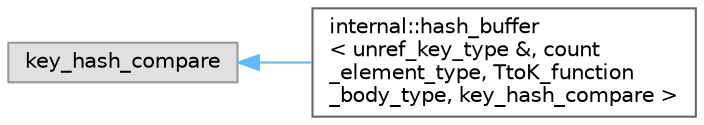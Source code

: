 digraph "类继承关系图"
{
 // LATEX_PDF_SIZE
  bgcolor="transparent";
  edge [fontname=Helvetica,fontsize=10,labelfontname=Helvetica,labelfontsize=10];
  node [fontname=Helvetica,fontsize=10,shape=box,height=0.2,width=0.4];
  rankdir="LR";
  Node0 [id="Node000000",label="key_hash_compare",height=0.2,width=0.4,color="grey60", fillcolor="#E0E0E0", style="filled",tooltip=" "];
  Node0 -> Node1 [id="edge5236_Node000000_Node000001",dir="back",color="steelblue1",style="solid",tooltip=" "];
  Node1 [id="Node000001",label="internal::hash_buffer\l\< unref_key_type &, count\l_element_type, TtoK_function\l_body_type, key_hash_compare \>",height=0.2,width=0.4,color="grey40", fillcolor="white", style="filled",URL="$classinternal_1_1hash__buffer.html",tooltip=" "];
}
